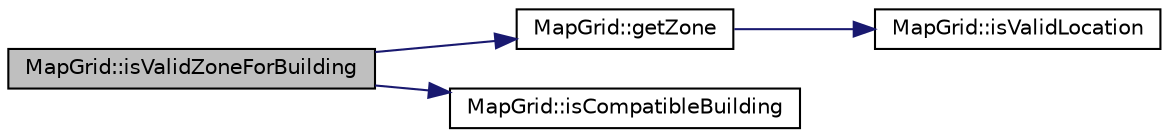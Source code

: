 digraph "MapGrid::isValidZoneForBuilding"
{
 // LATEX_PDF_SIZE
  edge [fontname="Helvetica",fontsize="10",labelfontname="Helvetica",labelfontsize="10"];
  node [fontname="Helvetica",fontsize="10",shape=record];
  rankdir="LR";
  Node1 [label="MapGrid::isValidZoneForBuilding",height=0.2,width=0.4,color="black", fillcolor="grey75", style="filled", fontcolor="black",tooltip=" "];
  Node1 -> Node2 [color="midnightblue",fontsize="10",style="solid",fontname="Helvetica"];
  Node2 [label="MapGrid::getZone",height=0.2,width=0.4,color="black", fillcolor="white", style="filled",URL="$classMapGrid.html#a5d58bb7cc44e649e44e1282eb4deada4",tooltip=" "];
  Node2 -> Node3 [color="midnightblue",fontsize="10",style="solid",fontname="Helvetica"];
  Node3 [label="MapGrid::isValidLocation",height=0.2,width=0.4,color="black", fillcolor="white", style="filled",URL="$classMapGrid.html#a609c06dd38f67e93a766d5bb8b9cb197",tooltip=" "];
  Node1 -> Node4 [color="midnightblue",fontsize="10",style="solid",fontname="Helvetica"];
  Node4 [label="MapGrid::isCompatibleBuilding",height=0.2,width=0.4,color="black", fillcolor="white", style="filled",URL="$classMapGrid.html#a1fe468151da5ff82969b8aa4e90f2760",tooltip=" "];
}
